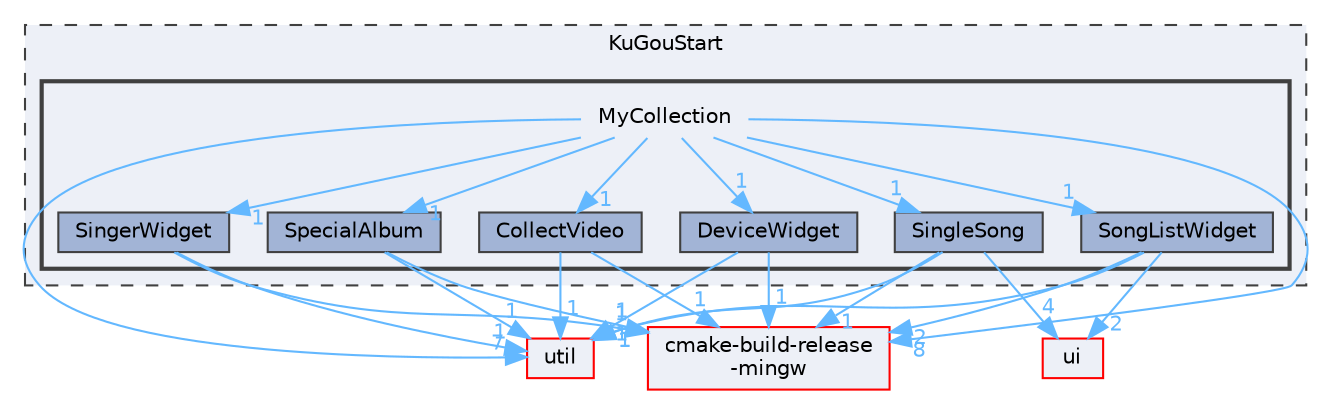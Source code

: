 digraph "MyCollection"
{
 // LATEX_PDF_SIZE
  bgcolor="transparent";
  edge [fontname=Helvetica,fontsize=10,labelfontname=Helvetica,labelfontsize=10];
  node [fontname=Helvetica,fontsize=10,shape=box,height=0.2,width=0.4];
  compound=true
  subgraph clusterdir_e60601b218beddc6af0778ac41ea9cb2 {
    graph [ bgcolor="#edf0f7", pencolor="grey25", label="KuGouStart", fontname=Helvetica,fontsize=10 style="filled,dashed", URL="dir_e60601b218beddc6af0778ac41ea9cb2.html",tooltip=""]
  subgraph clusterdir_87eb179773b3d8c39433553c95fc0b36 {
    graph [ bgcolor="#edf0f7", pencolor="grey25", label="", fontname=Helvetica,fontsize=10 style="filled,bold", URL="dir_87eb179773b3d8c39433553c95fc0b36.html",tooltip=""]
    dir_87eb179773b3d8c39433553c95fc0b36 [shape=plaintext, label="MyCollection"];
  dir_236c24ec689f2b1dea974a7b8db6a20a [label="CollectVideo", fillcolor="#a2b4d6", color="grey25", style="filled", URL="dir_236c24ec689f2b1dea974a7b8db6a20a.html",tooltip=""];
  dir_3b6a43684731c005cad571cfe918ea24 [label="DeviceWidget", fillcolor="#a2b4d6", color="grey25", style="filled", URL="dir_3b6a43684731c005cad571cfe918ea24.html",tooltip=""];
  dir_985c672742190dd7a03ac7b5b02d19a4 [label="SingerWidget", fillcolor="#a2b4d6", color="grey25", style="filled", URL="dir_985c672742190dd7a03ac7b5b02d19a4.html",tooltip=""];
  dir_ba79297a4bbcf3cdd7b96b86ab5414b0 [label="SingleSong", fillcolor="#a2b4d6", color="grey25", style="filled", URL="dir_ba79297a4bbcf3cdd7b96b86ab5414b0.html",tooltip=""];
  dir_9f87efc63c47d964f72d56992bf074ef [label="SongListWidget", fillcolor="#a2b4d6", color="grey25", style="filled", URL="dir_9f87efc63c47d964f72d56992bf074ef.html",tooltip=""];
  dir_d17673058b1aeb5fa88b375168156efb [label="SpecialAlbum", fillcolor="#a2b4d6", color="grey25", style="filled", URL="dir_d17673058b1aeb5fa88b375168156efb.html",tooltip=""];
  }
  }
  dir_23ec12649285f9fabf3a6b7380226c28 [label="util", fillcolor="#edf0f7", color="red", style="filled", URL="dir_23ec12649285f9fabf3a6b7380226c28.html",tooltip=""];
  dir_d3305b01cebad1f13f311f52d3f850d2 [label="cmake-build-release\l-mingw", fillcolor="#edf0f7", color="red", style="filled", URL="dir_d3305b01cebad1f13f311f52d3f850d2.html",tooltip=""];
  dir_1788f8309b1a812dcb800a185471cf6c [label="ui", fillcolor="#edf0f7", color="red", style="filled", URL="dir_1788f8309b1a812dcb800a185471cf6c.html",tooltip=""];
  dir_87eb179773b3d8c39433553c95fc0b36->dir_236c24ec689f2b1dea974a7b8db6a20a [headlabel="1", labeldistance=1.5 headhref="dir_000220_000054.html" href="dir_000220_000054.html" color="steelblue1" fontcolor="steelblue1"];
  dir_87eb179773b3d8c39433553c95fc0b36->dir_23ec12649285f9fabf3a6b7380226c28 [headlabel="7", labeldistance=1.5 headhref="dir_000220_000341.html" href="dir_000220_000341.html" color="steelblue1" fontcolor="steelblue1"];
  dir_87eb179773b3d8c39433553c95fc0b36->dir_3b6a43684731c005cad571cfe918ea24 [headlabel="1", labeldistance=1.5 headhref="dir_000220_000065.html" href="dir_000220_000065.html" color="steelblue1" fontcolor="steelblue1"];
  dir_87eb179773b3d8c39433553c95fc0b36->dir_985c672742190dd7a03ac7b5b02d19a4 [headlabel="1", labeldistance=1.5 headhref="dir_000220_000309.html" href="dir_000220_000309.html" color="steelblue1" fontcolor="steelblue1"];
  dir_87eb179773b3d8c39433553c95fc0b36->dir_9f87efc63c47d964f72d56992bf074ef [headlabel="1", labeldistance=1.5 headhref="dir_000220_000320.html" href="dir_000220_000320.html" color="steelblue1" fontcolor="steelblue1"];
  dir_87eb179773b3d8c39433553c95fc0b36->dir_ba79297a4bbcf3cdd7b96b86ab5414b0 [headlabel="1", labeldistance=1.5 headhref="dir_000220_000310.html" href="dir_000220_000310.html" color="steelblue1" fontcolor="steelblue1"];
  dir_87eb179773b3d8c39433553c95fc0b36->dir_d17673058b1aeb5fa88b375168156efb [headlabel="1", labeldistance=1.5 headhref="dir_000220_000324.html" href="dir_000220_000324.html" color="steelblue1" fontcolor="steelblue1"];
  dir_87eb179773b3d8c39433553c95fc0b36->dir_d3305b01cebad1f13f311f52d3f850d2 [headlabel="8", labeldistance=1.5 headhref="dir_000220_000050.html" href="dir_000220_000050.html" color="steelblue1" fontcolor="steelblue1"];
  dir_236c24ec689f2b1dea974a7b8db6a20a->dir_23ec12649285f9fabf3a6b7380226c28 [headlabel="1", labeldistance=1.5 headhref="dir_000054_000341.html" href="dir_000054_000341.html" color="steelblue1" fontcolor="steelblue1"];
  dir_236c24ec689f2b1dea974a7b8db6a20a->dir_d3305b01cebad1f13f311f52d3f850d2 [headlabel="1", labeldistance=1.5 headhref="dir_000054_000050.html" href="dir_000054_000050.html" color="steelblue1" fontcolor="steelblue1"];
  dir_3b6a43684731c005cad571cfe918ea24->dir_23ec12649285f9fabf3a6b7380226c28 [headlabel="1", labeldistance=1.5 headhref="dir_000065_000341.html" href="dir_000065_000341.html" color="steelblue1" fontcolor="steelblue1"];
  dir_3b6a43684731c005cad571cfe918ea24->dir_d3305b01cebad1f13f311f52d3f850d2 [headlabel="1", labeldistance=1.5 headhref="dir_000065_000050.html" href="dir_000065_000050.html" color="steelblue1" fontcolor="steelblue1"];
  dir_985c672742190dd7a03ac7b5b02d19a4->dir_23ec12649285f9fabf3a6b7380226c28 [headlabel="1", labeldistance=1.5 headhref="dir_000309_000341.html" href="dir_000309_000341.html" color="steelblue1" fontcolor="steelblue1"];
  dir_985c672742190dd7a03ac7b5b02d19a4->dir_d3305b01cebad1f13f311f52d3f850d2 [headlabel="1", labeldistance=1.5 headhref="dir_000309_000050.html" href="dir_000309_000050.html" color="steelblue1" fontcolor="steelblue1"];
  dir_ba79297a4bbcf3cdd7b96b86ab5414b0->dir_1788f8309b1a812dcb800a185471cf6c [headlabel="4", labeldistance=1.5 headhref="dir_000310_000335.html" href="dir_000310_000335.html" color="steelblue1" fontcolor="steelblue1"];
  dir_ba79297a4bbcf3cdd7b96b86ab5414b0->dir_23ec12649285f9fabf3a6b7380226c28 [headlabel="1", labeldistance=1.5 headhref="dir_000310_000341.html" href="dir_000310_000341.html" color="steelblue1" fontcolor="steelblue1"];
  dir_ba79297a4bbcf3cdd7b96b86ab5414b0->dir_d3305b01cebad1f13f311f52d3f850d2 [headlabel="1", labeldistance=1.5 headhref="dir_000310_000050.html" href="dir_000310_000050.html" color="steelblue1" fontcolor="steelblue1"];
  dir_9f87efc63c47d964f72d56992bf074ef->dir_1788f8309b1a812dcb800a185471cf6c [headlabel="2", labeldistance=1.5 headhref="dir_000320_000335.html" href="dir_000320_000335.html" color="steelblue1" fontcolor="steelblue1"];
  dir_9f87efc63c47d964f72d56992bf074ef->dir_23ec12649285f9fabf3a6b7380226c28 [headlabel="1", labeldistance=1.5 headhref="dir_000320_000341.html" href="dir_000320_000341.html" color="steelblue1" fontcolor="steelblue1"];
  dir_9f87efc63c47d964f72d56992bf074ef->dir_d3305b01cebad1f13f311f52d3f850d2 [headlabel="2", labeldistance=1.5 headhref="dir_000320_000050.html" href="dir_000320_000050.html" color="steelblue1" fontcolor="steelblue1"];
  dir_d17673058b1aeb5fa88b375168156efb->dir_23ec12649285f9fabf3a6b7380226c28 [headlabel="1", labeldistance=1.5 headhref="dir_000324_000341.html" href="dir_000324_000341.html" color="steelblue1" fontcolor="steelblue1"];
  dir_d17673058b1aeb5fa88b375168156efb->dir_d3305b01cebad1f13f311f52d3f850d2 [headlabel="1", labeldistance=1.5 headhref="dir_000324_000050.html" href="dir_000324_000050.html" color="steelblue1" fontcolor="steelblue1"];
}
